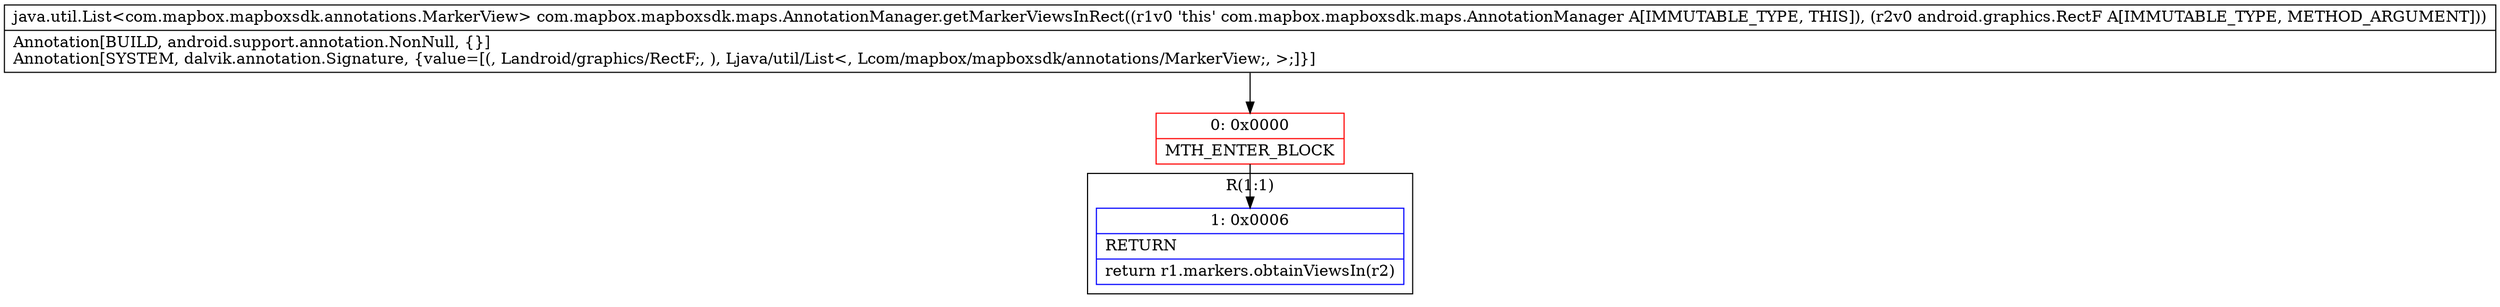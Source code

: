 digraph "CFG forcom.mapbox.mapboxsdk.maps.AnnotationManager.getMarkerViewsInRect(Landroid\/graphics\/RectF;)Ljava\/util\/List;" {
subgraph cluster_Region_775416520 {
label = "R(1:1)";
node [shape=record,color=blue];
Node_1 [shape=record,label="{1\:\ 0x0006|RETURN\l|return r1.markers.obtainViewsIn(r2)\l}"];
}
Node_0 [shape=record,color=red,label="{0\:\ 0x0000|MTH_ENTER_BLOCK\l}"];
MethodNode[shape=record,label="{java.util.List\<com.mapbox.mapboxsdk.annotations.MarkerView\> com.mapbox.mapboxsdk.maps.AnnotationManager.getMarkerViewsInRect((r1v0 'this' com.mapbox.mapboxsdk.maps.AnnotationManager A[IMMUTABLE_TYPE, THIS]), (r2v0 android.graphics.RectF A[IMMUTABLE_TYPE, METHOD_ARGUMENT]))  | Annotation[BUILD, android.support.annotation.NonNull, \{\}]\lAnnotation[SYSTEM, dalvik.annotation.Signature, \{value=[(, Landroid\/graphics\/RectF;, ), Ljava\/util\/List\<, Lcom\/mapbox\/mapboxsdk\/annotations\/MarkerView;, \>;]\}]\l}"];
MethodNode -> Node_0;
Node_0 -> Node_1;
}

